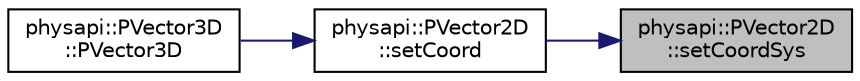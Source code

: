 digraph "physapi::PVector2D::setCoordSys"
{
 // LATEX_PDF_SIZE
  edge [fontname="Helvetica",fontsize="10",labelfontname="Helvetica",labelfontsize="10"];
  node [fontname="Helvetica",fontsize="10",shape=record];
  rankdir="RL";
  Node1 [label="physapi::PVector2D\l::setCoordSys",height=0.2,width=0.4,color="black", fillcolor="grey75", style="filled", fontcolor="black",tooltip="Set a new coordinate system."];
  Node1 -> Node2 [dir="back",color="midnightblue",fontsize="10",style="solid",fontname="Helvetica"];
  Node2 [label="physapi::PVector2D\l::setCoord",height=0.2,width=0.4,color="black", fillcolor="white", style="filled",URL="$classphysapi_1_1_p_vector2_d.html#ae1b7752437c2c30b48ff4f40f0e84e78",tooltip="Set new coordinates (x, y) or ( , )."];
  Node2 -> Node3 [dir="back",color="midnightblue",fontsize="10",style="solid",fontname="Helvetica"];
  Node3 [label="physapi::PVector3D\l::PVector3D",height=0.2,width=0.4,color="black", fillcolor="white", style="filled",URL="$classphysapi_1_1_p_vector3_d.html#a4d219a6a7ea9fd6d76ed27e01f5d12d7",tooltip="Construct a new 3D-vector with the specified coordinates."];
}
